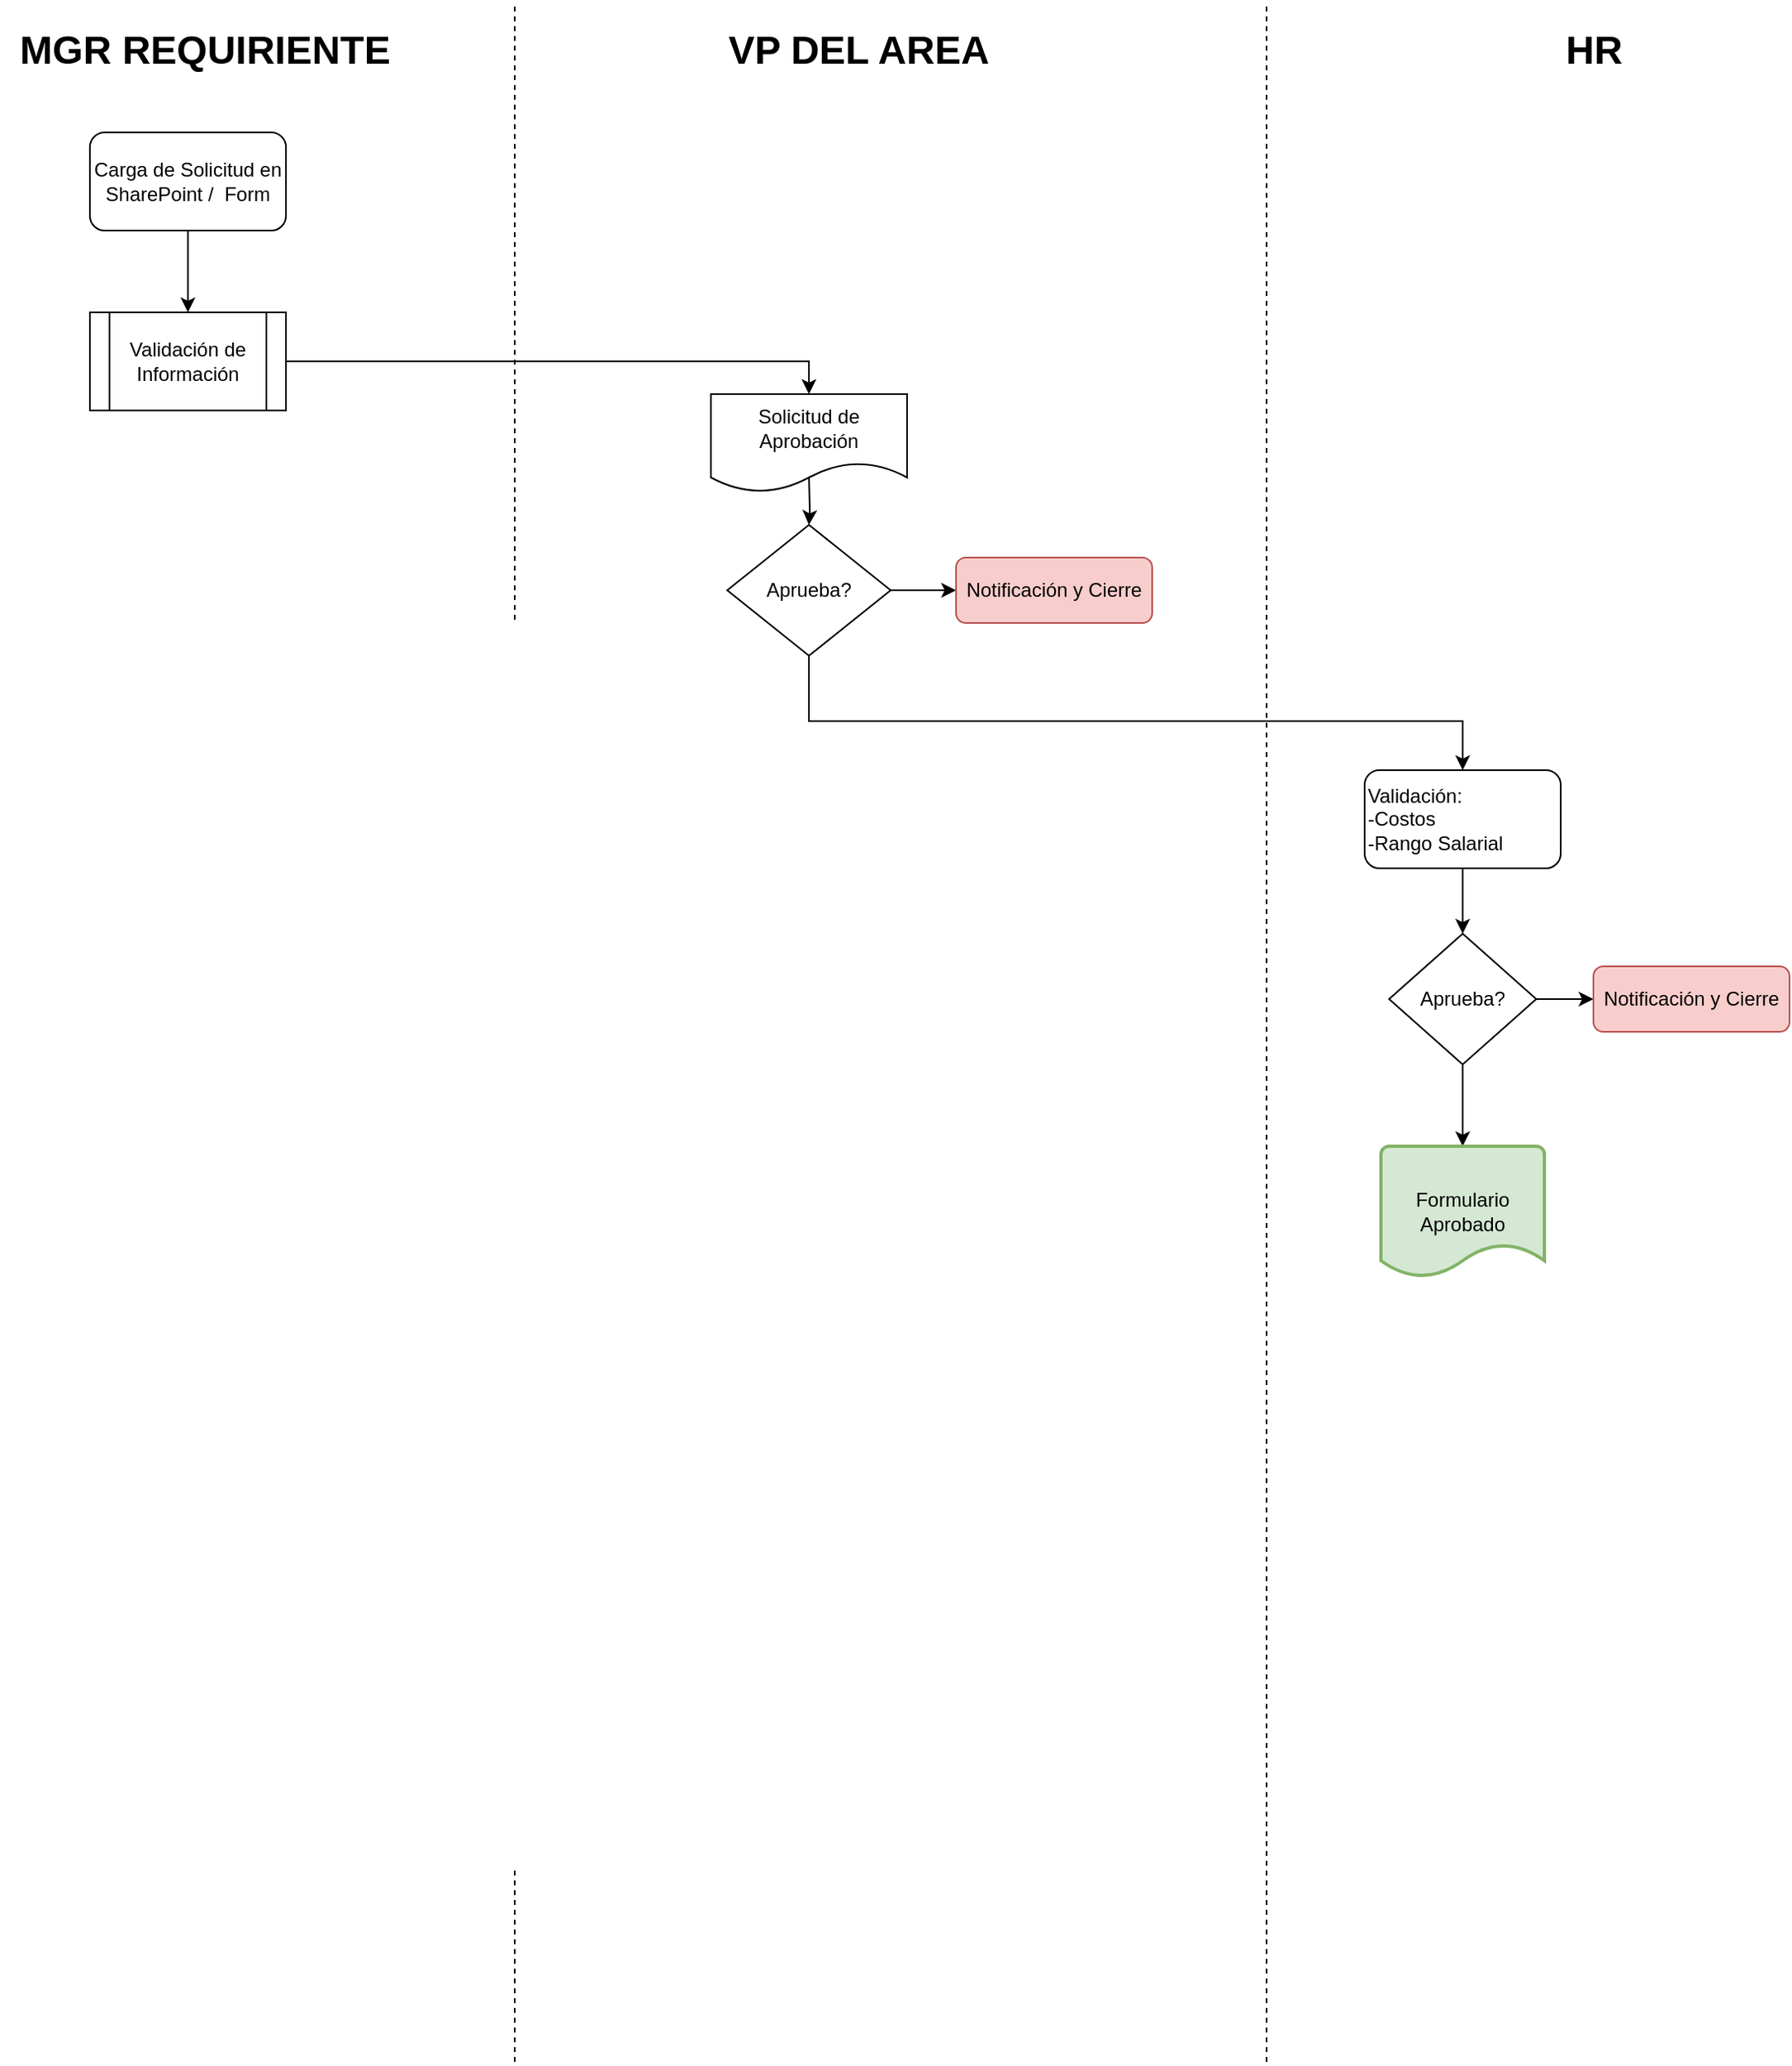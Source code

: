 <mxfile version="20.8.13" type="github">
  <diagram name="Página-1" id="W01HY7S1i-WApw63HTxu">
    <mxGraphModel dx="1434" dy="2764" grid="1" gridSize="10" guides="1" tooltips="1" connect="1" arrows="1" fold="1" page="1" pageScale="1" pageWidth="1200" pageHeight="2000" math="0" shadow="0">
      <root>
        <mxCell id="0" />
        <mxCell id="1" parent="0" />
        <mxCell id="sReVO3ItDBOOGBIu__WI-1" value="&lt;b&gt;&lt;font style=&quot;font-size: 24px;&quot;&gt;MGR REQUIRIENTE&lt;/font&gt;&lt;/b&gt;" style="text;html=1;align=center;verticalAlign=middle;resizable=0;points=[];autosize=1;strokeColor=none;fillColor=none;" vertex="1" parent="1">
          <mxGeometry x="65" y="-1970" width="250" height="40" as="geometry" />
        </mxCell>
        <mxCell id="sReVO3ItDBOOGBIu__WI-2" value="" style="endArrow=none;dashed=1;html=1;rounded=0;fontSize=12;" edge="1" parent="1">
          <mxGeometry width="50" height="50" relative="1" as="geometry">
            <mxPoint x="380" y="-720" as="sourcePoint" />
            <mxPoint x="380" y="-1980" as="targetPoint" />
          </mxGeometry>
        </mxCell>
        <mxCell id="sReVO3ItDBOOGBIu__WI-3" value="&lt;b&gt;&lt;font style=&quot;font-size: 24px;&quot;&gt;VP DEL AREA&lt;/font&gt;&lt;/b&gt;" style="text;html=1;align=center;verticalAlign=middle;resizable=0;points=[];autosize=1;strokeColor=none;fillColor=none;" vertex="1" parent="1">
          <mxGeometry x="500" y="-1970" width="180" height="40" as="geometry" />
        </mxCell>
        <mxCell id="sReVO3ItDBOOGBIu__WI-6" style="edgeStyle=orthogonalEdgeStyle;rounded=0;orthogonalLoop=1;jettySize=auto;html=1;entryX=0.5;entryY=0;entryDx=0;entryDy=0;" edge="1" parent="1" source="sReVO3ItDBOOGBIu__WI-4" target="sReVO3ItDBOOGBIu__WI-5">
          <mxGeometry relative="1" as="geometry" />
        </mxCell>
        <mxCell id="sReVO3ItDBOOGBIu__WI-4" value="Carga de Solicitud en SharePoint /&amp;nbsp; Form" style="rounded=1;whiteSpace=wrap;html=1;" vertex="1" parent="1">
          <mxGeometry x="120" y="-1900" width="120" height="60" as="geometry" />
        </mxCell>
        <mxCell id="sReVO3ItDBOOGBIu__WI-9" style="edgeStyle=orthogonalEdgeStyle;rounded=0;orthogonalLoop=1;jettySize=auto;html=1;entryX=0.5;entryY=0;entryDx=0;entryDy=0;" edge="1" parent="1" source="sReVO3ItDBOOGBIu__WI-5" target="sReVO3ItDBOOGBIu__WI-12">
          <mxGeometry relative="1" as="geometry">
            <mxPoint x="560" y="-1750" as="targetPoint" />
          </mxGeometry>
        </mxCell>
        <mxCell id="sReVO3ItDBOOGBIu__WI-5" value="Validación de Información" style="shape=process;whiteSpace=wrap;html=1;backgroundOutline=1;" vertex="1" parent="1">
          <mxGeometry x="120" y="-1790" width="120" height="60" as="geometry" />
        </mxCell>
        <mxCell id="sReVO3ItDBOOGBIu__WI-11" style="edgeStyle=orthogonalEdgeStyle;rounded=0;orthogonalLoop=1;jettySize=auto;html=1;exitX=0.5;exitY=1;exitDx=0;exitDy=0;" edge="1" parent="1" target="sReVO3ItDBOOGBIu__WI-10">
          <mxGeometry relative="1" as="geometry">
            <mxPoint x="560" y="-1690" as="sourcePoint" />
          </mxGeometry>
        </mxCell>
        <mxCell id="sReVO3ItDBOOGBIu__WI-14" style="edgeStyle=orthogonalEdgeStyle;rounded=0;orthogonalLoop=1;jettySize=auto;html=1;entryX=0;entryY=0.5;entryDx=0;entryDy=0;" edge="1" parent="1" source="sReVO3ItDBOOGBIu__WI-10" target="sReVO3ItDBOOGBIu__WI-13">
          <mxGeometry relative="1" as="geometry" />
        </mxCell>
        <mxCell id="sReVO3ItDBOOGBIu__WI-21" style="edgeStyle=orthogonalEdgeStyle;rounded=0;orthogonalLoop=1;jettySize=auto;html=1;" edge="1" parent="1" source="sReVO3ItDBOOGBIu__WI-10" target="sReVO3ItDBOOGBIu__WI-18">
          <mxGeometry relative="1" as="geometry">
            <Array as="points">
              <mxPoint x="560" y="-1540" />
              <mxPoint x="960" y="-1540" />
            </Array>
          </mxGeometry>
        </mxCell>
        <mxCell id="sReVO3ItDBOOGBIu__WI-10" value="Aprueba?" style="rhombus;whiteSpace=wrap;html=1;" vertex="1" parent="1">
          <mxGeometry x="510" y="-1660" width="100" height="80" as="geometry" />
        </mxCell>
        <mxCell id="sReVO3ItDBOOGBIu__WI-12" value="Solicitud de Aprobación" style="shape=document;whiteSpace=wrap;html=1;boundedLbl=1;" vertex="1" parent="1">
          <mxGeometry x="500" y="-1740" width="120" height="60" as="geometry" />
        </mxCell>
        <mxCell id="sReVO3ItDBOOGBIu__WI-13" value="Notificación y Cierre" style="rounded=1;whiteSpace=wrap;html=1;fillColor=#f8cecc;strokeColor=#b85450;" vertex="1" parent="1">
          <mxGeometry x="650" y="-1640" width="120" height="40" as="geometry" />
        </mxCell>
        <mxCell id="sReVO3ItDBOOGBIu__WI-16" value="&lt;b&gt;&lt;font style=&quot;font-size: 24px;&quot;&gt;HR&lt;/font&gt;&lt;/b&gt;" style="text;html=1;align=center;verticalAlign=middle;resizable=0;points=[];autosize=1;strokeColor=none;fillColor=none;" vertex="1" parent="1">
          <mxGeometry x="1010" y="-1970" width="60" height="40" as="geometry" />
        </mxCell>
        <mxCell id="sReVO3ItDBOOGBIu__WI-17" value="" style="endArrow=none;dashed=1;html=1;rounded=0;fontSize=12;" edge="1" parent="1">
          <mxGeometry width="50" height="50" relative="1" as="geometry">
            <mxPoint x="840" y="-720" as="sourcePoint" />
            <mxPoint x="840" y="-1980" as="targetPoint" />
          </mxGeometry>
        </mxCell>
        <mxCell id="sReVO3ItDBOOGBIu__WI-23" style="edgeStyle=orthogonalEdgeStyle;rounded=0;orthogonalLoop=1;jettySize=auto;html=1;entryX=0.5;entryY=0;entryDx=0;entryDy=0;" edge="1" parent="1" source="sReVO3ItDBOOGBIu__WI-18" target="sReVO3ItDBOOGBIu__WI-22">
          <mxGeometry relative="1" as="geometry" />
        </mxCell>
        <mxCell id="sReVO3ItDBOOGBIu__WI-18" value="Validación:&lt;br&gt;-Costos&lt;br&gt;-Rango Salarial" style="rounded=1;whiteSpace=wrap;html=1;align=left;" vertex="1" parent="1">
          <mxGeometry x="900" y="-1510" width="120" height="60" as="geometry" />
        </mxCell>
        <mxCell id="sReVO3ItDBOOGBIu__WI-25" style="edgeStyle=orthogonalEdgeStyle;rounded=0;orthogonalLoop=1;jettySize=auto;html=1;" edge="1" parent="1" source="sReVO3ItDBOOGBIu__WI-22" target="sReVO3ItDBOOGBIu__WI-24">
          <mxGeometry relative="1" as="geometry" />
        </mxCell>
        <mxCell id="sReVO3ItDBOOGBIu__WI-27" style="edgeStyle=orthogonalEdgeStyle;rounded=0;orthogonalLoop=1;jettySize=auto;html=1;entryX=0.5;entryY=0;entryDx=0;entryDy=0;entryPerimeter=0;" edge="1" parent="1" source="sReVO3ItDBOOGBIu__WI-22" target="sReVO3ItDBOOGBIu__WI-26">
          <mxGeometry relative="1" as="geometry" />
        </mxCell>
        <mxCell id="sReVO3ItDBOOGBIu__WI-22" value="Aprueba?" style="rhombus;whiteSpace=wrap;html=1;" vertex="1" parent="1">
          <mxGeometry x="915" y="-1410" width="90" height="80" as="geometry" />
        </mxCell>
        <mxCell id="sReVO3ItDBOOGBIu__WI-24" value="Notificación y Cierre" style="rounded=1;whiteSpace=wrap;html=1;fillColor=#f8cecc;strokeColor=#b85450;" vertex="1" parent="1">
          <mxGeometry x="1040" y="-1390" width="120" height="40" as="geometry" />
        </mxCell>
        <mxCell id="sReVO3ItDBOOGBIu__WI-26" value="Formulario&lt;br&gt;Aprobado" style="strokeWidth=2;html=1;shape=mxgraph.flowchart.document2;whiteSpace=wrap;size=0.25;fillColor=#d5e8d4;strokeColor=#82b366;" vertex="1" parent="1">
          <mxGeometry x="910" y="-1280" width="100" height="80" as="geometry" />
        </mxCell>
      </root>
    </mxGraphModel>
  </diagram>
</mxfile>

